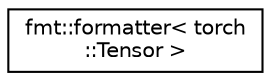 digraph "Graphical Class Hierarchy"
{
 // LATEX_PDF_SIZE
  edge [fontname="Helvetica",fontsize="10",labelfontname="Helvetica",labelfontsize="10"];
  node [fontname="Helvetica",fontsize="10",shape=record];
  rankdir="LR";
  Node0 [label="fmt::formatter\< torch\l::Tensor \>",height=0.2,width=0.4,color="black", fillcolor="white", style="filled",URL="$structfmt_1_1formatter_3_01torch_1_1Tensor_01_4.html",tooltip="fmt::formatter for torch::Tensor"];
}
